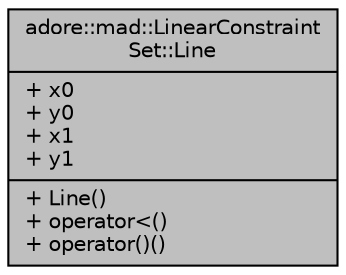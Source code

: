 digraph "adore::mad::LinearConstraintSet::Line"
{
 // LATEX_PDF_SIZE
  edge [fontname="Helvetica",fontsize="10",labelfontname="Helvetica",labelfontsize="10"];
  node [fontname="Helvetica",fontsize="10",shape=record];
  Node1 [label="{adore::mad::LinearConstraint\lSet::Line\n|+ x0\l+ y0\l+ x1\l+ y1\l|+ Line()\l+ operator\<()\l+ operator()()\l}",height=0.2,width=0.4,color="black", fillcolor="grey75", style="filled", fontcolor="black",tooltip=" "];
}

